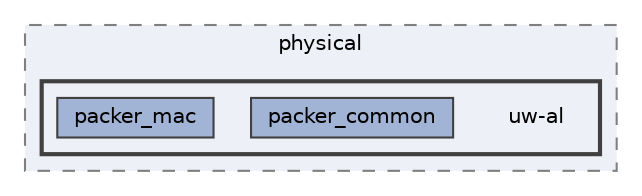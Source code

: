 digraph "uw-al"
{
 // LATEX_PDF_SIZE
  bgcolor="transparent";
  edge [fontname=Helvetica,fontsize=10,labelfontname=Helvetica,labelfontsize=10];
  node [fontname=Helvetica,fontsize=10,shape=box,height=0.2,width=0.4];
  compound=true
  subgraph clusterdir_72e4c916a7f28a58468fd1f36d6e4463 {
    graph [ bgcolor="#edf0f7", pencolor="grey50", label="physical", fontname=Helvetica,fontsize=10 style="filled,dashed", URL="dir_72e4c916a7f28a58468fd1f36d6e4463.html",tooltip=""]
  subgraph clusterdir_22f4f8ff8791849c68712423f6f475cc {
    graph [ bgcolor="#edf0f7", pencolor="grey25", label="", fontname=Helvetica,fontsize=10 style="filled,bold", URL="dir_22f4f8ff8791849c68712423f6f475cc.html",tooltip=""]
    dir_22f4f8ff8791849c68712423f6f475cc [shape=plaintext, label="uw-al"];
  dir_98e91c4bc227d738fb029ad3b2adb1b4 [label="packer_common", fillcolor="#a2b4d6", color="grey25", style="filled", URL="dir_98e91c4bc227d738fb029ad3b2adb1b4.html",tooltip=""];
  dir_840e75fe73b83e845e7a6bd63a524766 [label="packer_mac", fillcolor="#a2b4d6", color="grey25", style="filled", URL="dir_840e75fe73b83e845e7a6bd63a524766.html",tooltip=""];
  }
  }
}
